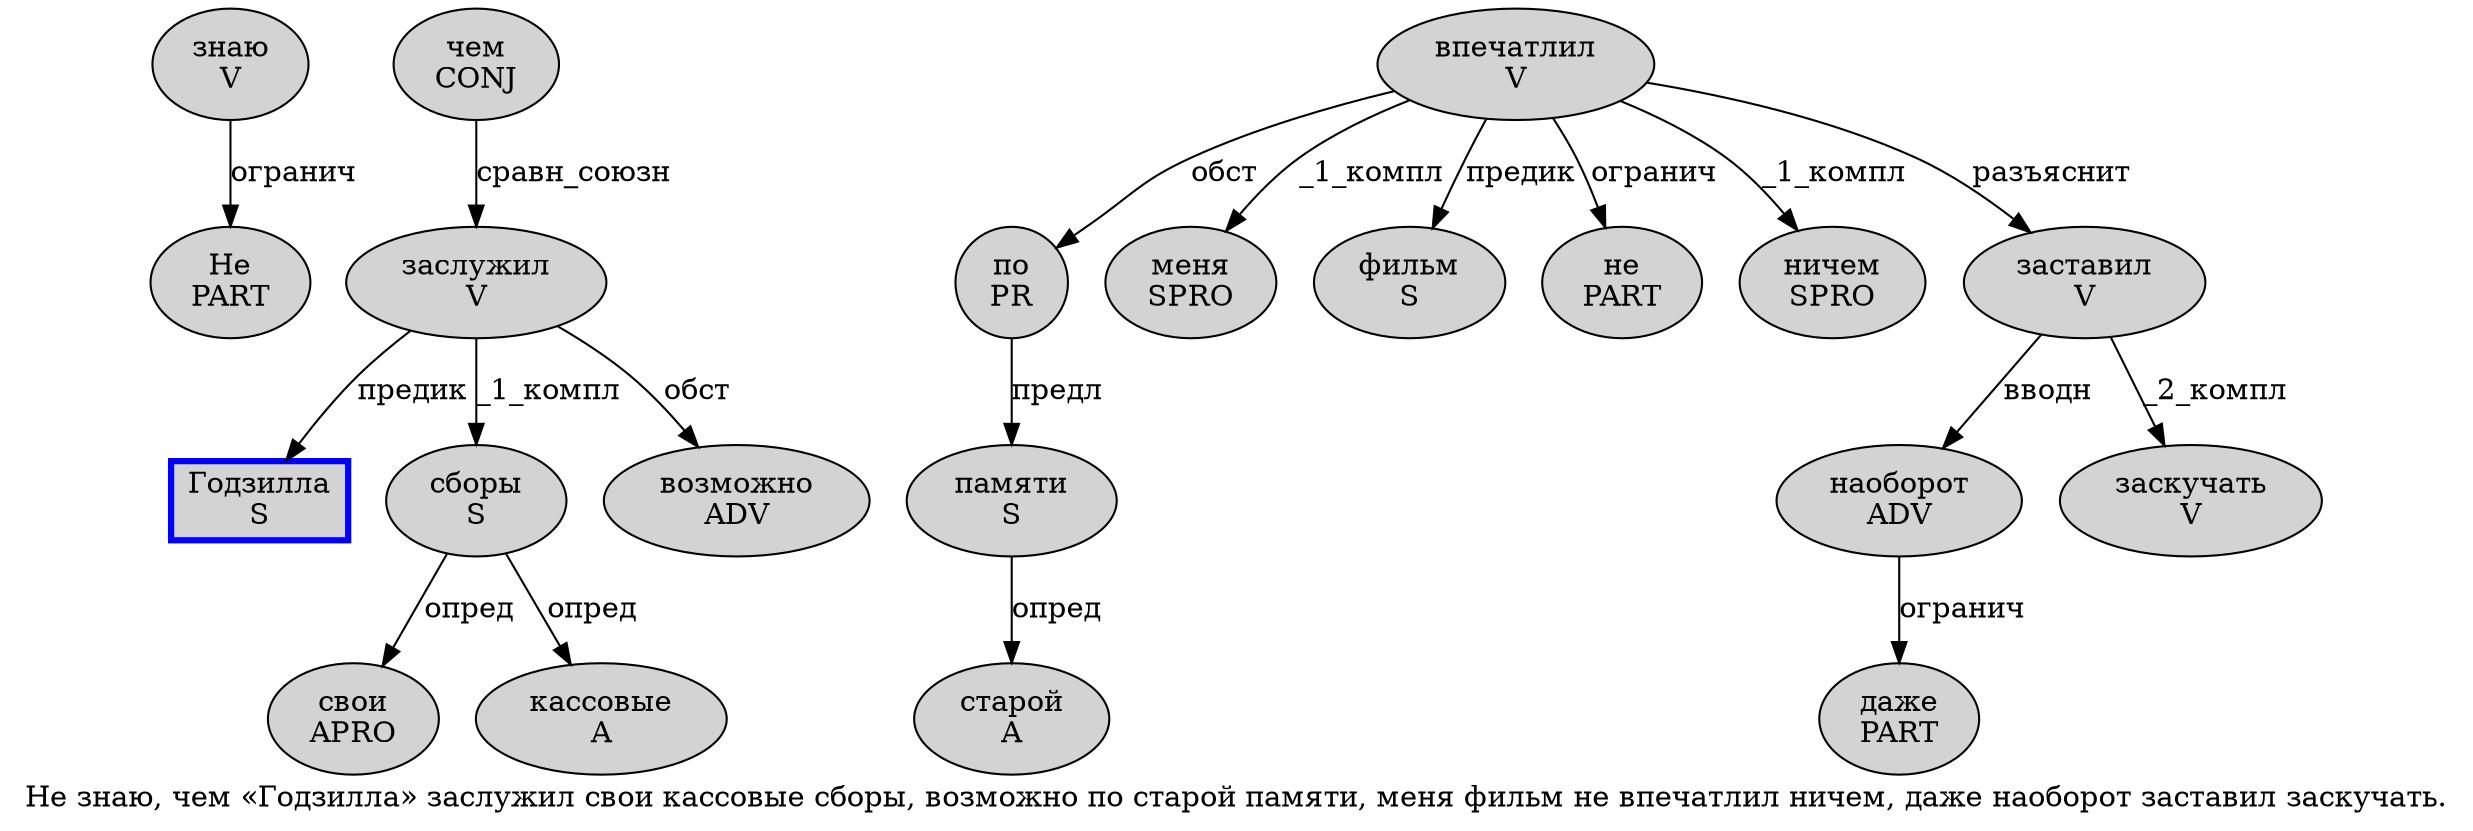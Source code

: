 digraph SENTENCE_4864 {
	graph [label="Не знаю, чем «Годзилла» заслужил свои кассовые сборы, возможно по старой памяти, меня фильм не впечатлил ничем, даже наоборот заставил заскучать."]
	node [style=filled]
		0 [label="Не
PART" color="" fillcolor=lightgray penwidth=1 shape=ellipse]
		1 [label="знаю
V" color="" fillcolor=lightgray penwidth=1 shape=ellipse]
		3 [label="чем
CONJ" color="" fillcolor=lightgray penwidth=1 shape=ellipse]
		5 [label="Годзилла
S" color=blue fillcolor=lightgray penwidth=3 shape=box]
		7 [label="заслужил
V" color="" fillcolor=lightgray penwidth=1 shape=ellipse]
		8 [label="свои
APRO" color="" fillcolor=lightgray penwidth=1 shape=ellipse]
		9 [label="кассовые
A" color="" fillcolor=lightgray penwidth=1 shape=ellipse]
		10 [label="сборы
S" color="" fillcolor=lightgray penwidth=1 shape=ellipse]
		12 [label="возможно
ADV" color="" fillcolor=lightgray penwidth=1 shape=ellipse]
		13 [label="по
PR" color="" fillcolor=lightgray penwidth=1 shape=ellipse]
		14 [label="старой
A" color="" fillcolor=lightgray penwidth=1 shape=ellipse]
		15 [label="памяти
S" color="" fillcolor=lightgray penwidth=1 shape=ellipse]
		17 [label="меня
SPRO" color="" fillcolor=lightgray penwidth=1 shape=ellipse]
		18 [label="фильм
S" color="" fillcolor=lightgray penwidth=1 shape=ellipse]
		19 [label="не
PART" color="" fillcolor=lightgray penwidth=1 shape=ellipse]
		20 [label="впечатлил
V" color="" fillcolor=lightgray penwidth=1 shape=ellipse]
		21 [label="ничем
SPRO" color="" fillcolor=lightgray penwidth=1 shape=ellipse]
		23 [label="даже
PART" color="" fillcolor=lightgray penwidth=1 shape=ellipse]
		24 [label="наоборот
ADV" color="" fillcolor=lightgray penwidth=1 shape=ellipse]
		25 [label="заставил
V" color="" fillcolor=lightgray penwidth=1 shape=ellipse]
		26 [label="заскучать
V" color="" fillcolor=lightgray penwidth=1 shape=ellipse]
			13 -> 15 [label="предл"]
			20 -> 13 [label="обст"]
			20 -> 17 [label="_1_компл"]
			20 -> 18 [label="предик"]
			20 -> 19 [label="огранич"]
			20 -> 21 [label="_1_компл"]
			20 -> 25 [label="разъяснит"]
			15 -> 14 [label="опред"]
			10 -> 8 [label="опред"]
			10 -> 9 [label="опред"]
			25 -> 24 [label="вводн"]
			25 -> 26 [label="_2_компл"]
			24 -> 23 [label="огранич"]
			3 -> 7 [label="сравн_союзн"]
			7 -> 5 [label="предик"]
			7 -> 10 [label="_1_компл"]
			7 -> 12 [label="обст"]
			1 -> 0 [label="огранич"]
}